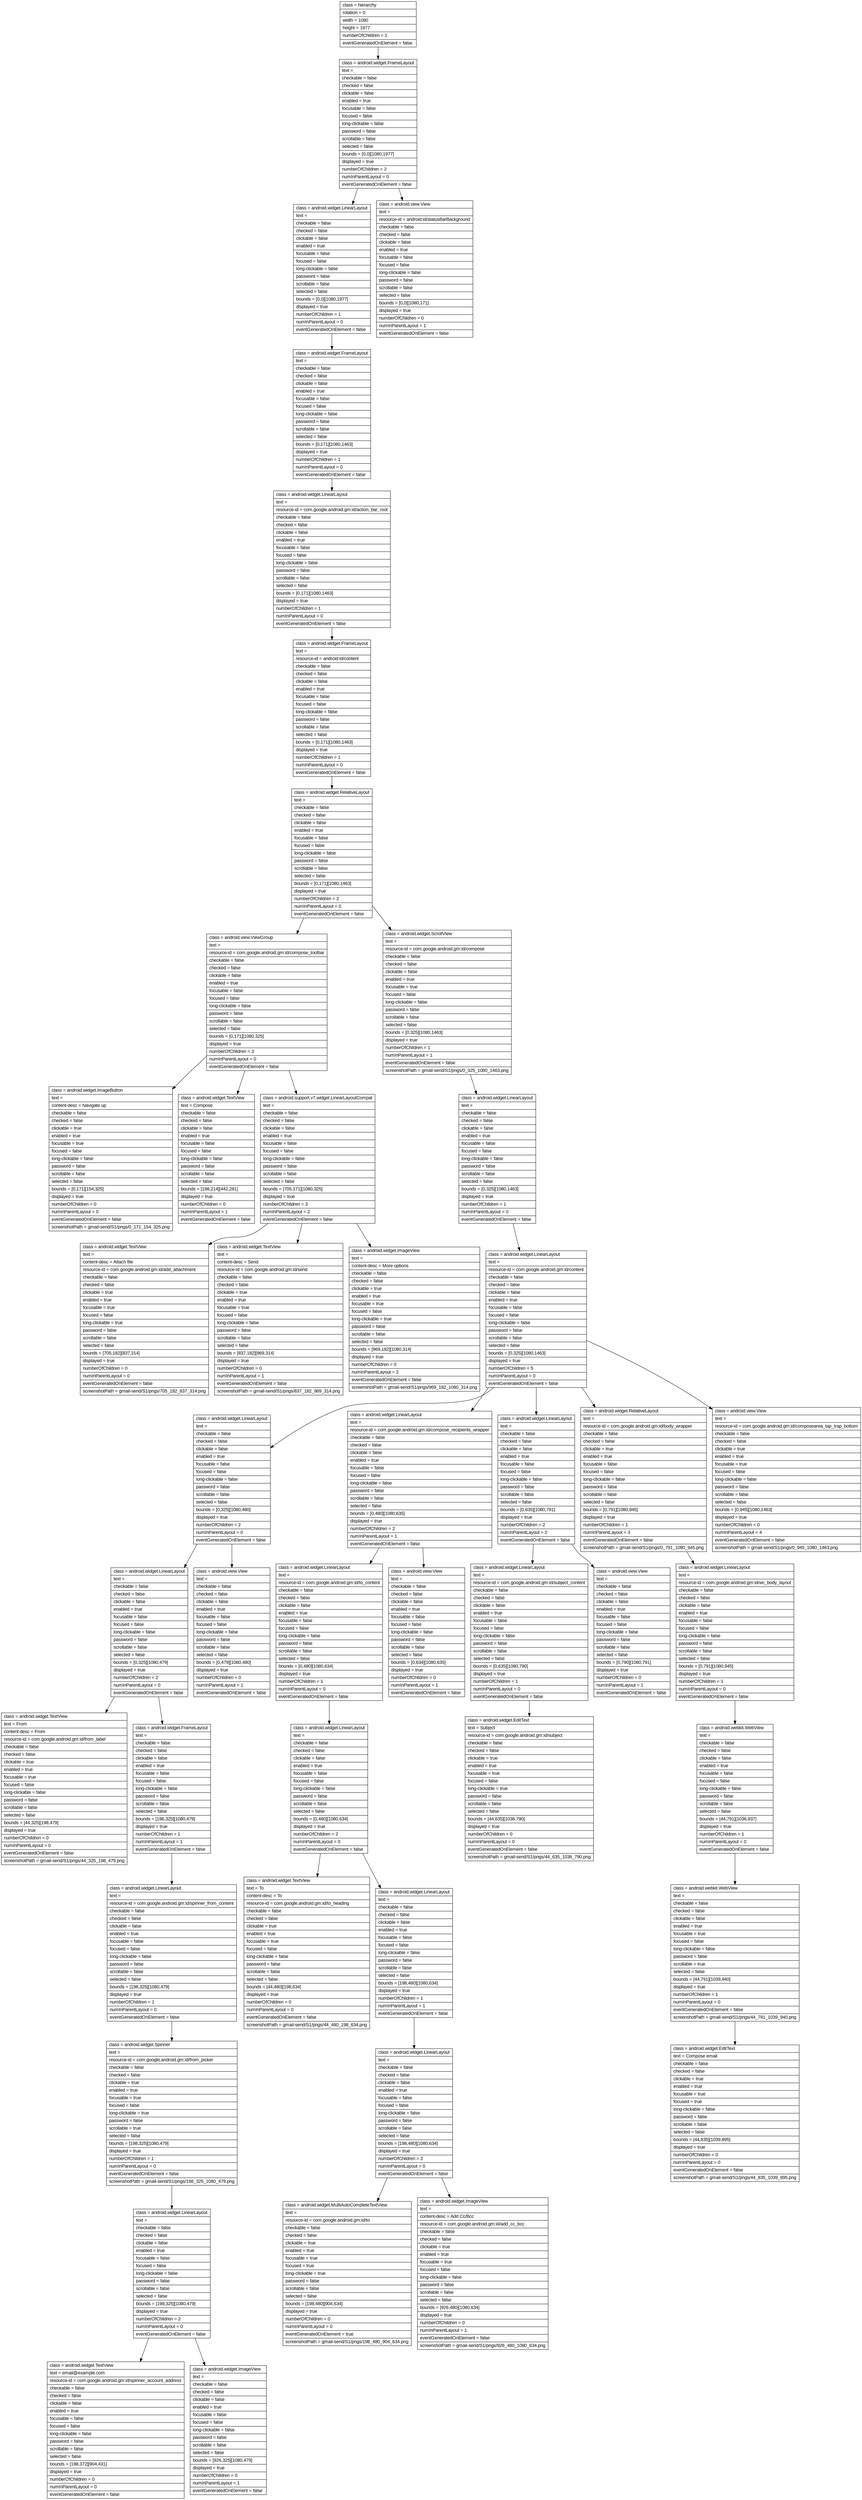 digraph Layout {

	node [shape=record fontname=Arial];

	0	[label="{class = hierarchy\l|rotation = 0\l|width = 1080\l|height = 1977\l|numberOfChildren = 1\l|eventGeneratedOnElement = false \l}"]
	1	[label="{class = android.widget.FrameLayout\l|text = \l|checkable = false\l|checked = false\l|clickable = false\l|enabled = true\l|focusable = false\l|focused = false\l|long-clickable = false\l|password = false\l|scrollable = false\l|selected = false\l|bounds = [0,0][1080,1977]\l|displayed = true\l|numberOfChildren = 2\l|numInParentLayout = 0\l|eventGeneratedOnElement = false \l}"]
	2	[label="{class = android.widget.LinearLayout\l|text = \l|checkable = false\l|checked = false\l|clickable = false\l|enabled = true\l|focusable = false\l|focused = false\l|long-clickable = false\l|password = false\l|scrollable = false\l|selected = false\l|bounds = [0,0][1080,1977]\l|displayed = true\l|numberOfChildren = 1\l|numInParentLayout = 0\l|eventGeneratedOnElement = false \l}"]
	3	[label="{class = android.view.View\l|text = \l|resource-id = android:id/statusBarBackground\l|checkable = false\l|checked = false\l|clickable = false\l|enabled = true\l|focusable = false\l|focused = false\l|long-clickable = false\l|password = false\l|scrollable = false\l|selected = false\l|bounds = [0,0][1080,171]\l|displayed = true\l|numberOfChildren = 0\l|numInParentLayout = 1\l|eventGeneratedOnElement = false \l}"]
	4	[label="{class = android.widget.FrameLayout\l|text = \l|checkable = false\l|checked = false\l|clickable = false\l|enabled = true\l|focusable = false\l|focused = false\l|long-clickable = false\l|password = false\l|scrollable = false\l|selected = false\l|bounds = [0,171][1080,1463]\l|displayed = true\l|numberOfChildren = 1\l|numInParentLayout = 0\l|eventGeneratedOnElement = false \l}"]
	5	[label="{class = android.widget.LinearLayout\l|text = \l|resource-id = com.google.android.gm:id/action_bar_root\l|checkable = false\l|checked = false\l|clickable = false\l|enabled = true\l|focusable = false\l|focused = false\l|long-clickable = false\l|password = false\l|scrollable = false\l|selected = false\l|bounds = [0,171][1080,1463]\l|displayed = true\l|numberOfChildren = 1\l|numInParentLayout = 0\l|eventGeneratedOnElement = false \l}"]
	6	[label="{class = android.widget.FrameLayout\l|text = \l|resource-id = android:id/content\l|checkable = false\l|checked = false\l|clickable = false\l|enabled = true\l|focusable = false\l|focused = false\l|long-clickable = false\l|password = false\l|scrollable = false\l|selected = false\l|bounds = [0,171][1080,1463]\l|displayed = true\l|numberOfChildren = 1\l|numInParentLayout = 0\l|eventGeneratedOnElement = false \l}"]
	7	[label="{class = android.widget.RelativeLayout\l|text = \l|checkable = false\l|checked = false\l|clickable = false\l|enabled = true\l|focusable = false\l|focused = false\l|long-clickable = false\l|password = false\l|scrollable = false\l|selected = false\l|bounds = [0,171][1080,1463]\l|displayed = true\l|numberOfChildren = 2\l|numInParentLayout = 0\l|eventGeneratedOnElement = false \l}"]
	8	[label="{class = android.view.ViewGroup\l|text = \l|resource-id = com.google.android.gm:id/compose_toolbar\l|checkable = false\l|checked = false\l|clickable = false\l|enabled = true\l|focusable = false\l|focused = false\l|long-clickable = false\l|password = false\l|scrollable = false\l|selected = false\l|bounds = [0,171][1080,325]\l|displayed = true\l|numberOfChildren = 3\l|numInParentLayout = 0\l|eventGeneratedOnElement = false \l}"]
	9	[label="{class = android.widget.ScrollView\l|text = \l|resource-id = com.google.android.gm:id/compose\l|checkable = false\l|checked = false\l|clickable = false\l|enabled = true\l|focusable = true\l|focused = false\l|long-clickable = false\l|password = false\l|scrollable = false\l|selected = false\l|bounds = [0,325][1080,1463]\l|displayed = true\l|numberOfChildren = 1\l|numInParentLayout = 1\l|eventGeneratedOnElement = false \l|screenshotPath = gmail-send/S1/pngs/0_325_1080_1463.png\l}"]
	10	[label="{class = android.widget.ImageButton\l|text = \l|content-desc = Navigate up\l|checkable = false\l|checked = false\l|clickable = true\l|enabled = true\l|focusable = true\l|focused = false\l|long-clickable = false\l|password = false\l|scrollable = false\l|selected = false\l|bounds = [0,171][154,325]\l|displayed = true\l|numberOfChildren = 0\l|numInParentLayout = 0\l|eventGeneratedOnElement = false \l|screenshotPath = gmail-send/S1/pngs/0_171_154_325.png\l}"]
	11	[label="{class = android.widget.TextView\l|text = Compose\l|checkable = false\l|checked = false\l|clickable = false\l|enabled = true\l|focusable = false\l|focused = false\l|long-clickable = false\l|password = false\l|scrollable = false\l|selected = false\l|bounds = [198,214][442,281]\l|displayed = true\l|numberOfChildren = 0\l|numInParentLayout = 1\l|eventGeneratedOnElement = false \l}"]
	12	[label="{class = android.support.v7.widget.LinearLayoutCompat\l|text = \l|checkable = false\l|checked = false\l|clickable = false\l|enabled = true\l|focusable = false\l|focused = false\l|long-clickable = false\l|password = false\l|scrollable = false\l|selected = false\l|bounds = [705,171][1080,325]\l|displayed = true\l|numberOfChildren = 3\l|numInParentLayout = 2\l|eventGeneratedOnElement = false \l}"]
	13	[label="{class = android.widget.LinearLayout\l|text = \l|checkable = false\l|checked = false\l|clickable = false\l|enabled = true\l|focusable = false\l|focused = false\l|long-clickable = false\l|password = false\l|scrollable = false\l|selected = false\l|bounds = [0,325][1080,1463]\l|displayed = true\l|numberOfChildren = 1\l|numInParentLayout = 0\l|eventGeneratedOnElement = false \l}"]
	14	[label="{class = android.widget.TextView\l|text = \l|content-desc = Attach file\l|resource-id = com.google.android.gm:id/add_attachment\l|checkable = false\l|checked = false\l|clickable = true\l|enabled = true\l|focusable = true\l|focused = false\l|long-clickable = true\l|password = false\l|scrollable = false\l|selected = false\l|bounds = [705,182][837,314]\l|displayed = true\l|numberOfChildren = 0\l|numInParentLayout = 0\l|eventGeneratedOnElement = false \l|screenshotPath = gmail-send/S1/pngs/705_182_837_314.png\l}"]
	15	[label="{class = android.widget.TextView\l|text = \l|content-desc = Send\l|resource-id = com.google.android.gm:id/send\l|checkable = false\l|checked = false\l|clickable = true\l|enabled = true\l|focusable = true\l|focused = false\l|long-clickable = false\l|password = false\l|scrollable = false\l|selected = false\l|bounds = [837,182][969,314]\l|displayed = true\l|numberOfChildren = 0\l|numInParentLayout = 1\l|eventGeneratedOnElement = false \l|screenshotPath = gmail-send/S1/pngs/837_182_969_314.png\l}"]
	16	[label="{class = android.widget.ImageView\l|text = \l|content-desc = More options\l|checkable = false\l|checked = false\l|clickable = true\l|enabled = true\l|focusable = true\l|focused = false\l|long-clickable = true\l|password = false\l|scrollable = false\l|selected = false\l|bounds = [969,182][1080,314]\l|displayed = true\l|numberOfChildren = 0\l|numInParentLayout = 2\l|eventGeneratedOnElement = false \l|screenshotPath = gmail-send/S1/pngs/969_182_1080_314.png\l}"]
	17	[label="{class = android.widget.LinearLayout\l|text = \l|resource-id = com.google.android.gm:id/content\l|checkable = false\l|checked = false\l|clickable = false\l|enabled = true\l|focusable = false\l|focused = false\l|long-clickable = false\l|password = false\l|scrollable = false\l|selected = false\l|bounds = [0,325][1080,1463]\l|displayed = true\l|numberOfChildren = 5\l|numInParentLayout = 0\l|eventGeneratedOnElement = false \l}"]
	18	[label="{class = android.widget.LinearLayout\l|text = \l|checkable = false\l|checked = false\l|clickable = false\l|enabled = true\l|focusable = false\l|focused = false\l|long-clickable = false\l|password = false\l|scrollable = false\l|selected = false\l|bounds = [0,325][1080,480]\l|displayed = true\l|numberOfChildren = 2\l|numInParentLayout = 0\l|eventGeneratedOnElement = false \l}"]
	19	[label="{class = android.widget.LinearLayout\l|text = \l|resource-id = com.google.android.gm:id/compose_recipients_wrapper\l|checkable = false\l|checked = false\l|clickable = false\l|enabled = true\l|focusable = false\l|focused = false\l|long-clickable = false\l|password = false\l|scrollable = false\l|selected = false\l|bounds = [0,480][1080,635]\l|displayed = true\l|numberOfChildren = 2\l|numInParentLayout = 1\l|eventGeneratedOnElement = false \l}"]
	20	[label="{class = android.widget.LinearLayout\l|text = \l|checkable = false\l|checked = false\l|clickable = false\l|enabled = true\l|focusable = false\l|focused = false\l|long-clickable = false\l|password = false\l|scrollable = false\l|selected = false\l|bounds = [0,635][1080,791]\l|displayed = true\l|numberOfChildren = 2\l|numInParentLayout = 2\l|eventGeneratedOnElement = false \l}"]
	21	[label="{class = android.widget.RelativeLayout\l|text = \l|resource-id = com.google.android.gm:id/body_wrapper\l|checkable = false\l|checked = false\l|clickable = true\l|enabled = true\l|focusable = false\l|focused = false\l|long-clickable = false\l|password = false\l|scrollable = false\l|selected = false\l|bounds = [0,791][1080,945]\l|displayed = true\l|numberOfChildren = 1\l|numInParentLayout = 3\l|eventGeneratedOnElement = false \l|screenshotPath = gmail-send/S1/pngs/0_791_1080_945.png\l}"]
	22	[label="{class = android.view.View\l|text = \l|resource-id = com.google.android.gm:id/composearea_tap_trap_bottom\l|checkable = false\l|checked = false\l|clickable = true\l|enabled = true\l|focusable = true\l|focused = false\l|long-clickable = false\l|password = false\l|scrollable = false\l|selected = false\l|bounds = [0,945][1080,1463]\l|displayed = true\l|numberOfChildren = 0\l|numInParentLayout = 4\l|eventGeneratedOnElement = false \l|screenshotPath = gmail-send/S1/pngs/0_945_1080_1463.png\l}"]
	23	[label="{class = android.widget.LinearLayout\l|text = \l|checkable = false\l|checked = false\l|clickable = false\l|enabled = true\l|focusable = false\l|focused = false\l|long-clickable = false\l|password = false\l|scrollable = false\l|selected = false\l|bounds = [0,325][1080,479]\l|displayed = true\l|numberOfChildren = 2\l|numInParentLayout = 0\l|eventGeneratedOnElement = false \l}"]
	24	[label="{class = android.view.View\l|text = \l|checkable = false\l|checked = false\l|clickable = false\l|enabled = true\l|focusable = false\l|focused = false\l|long-clickable = false\l|password = false\l|scrollable = false\l|selected = false\l|bounds = [0,479][1080,480]\l|displayed = true\l|numberOfChildren = 0\l|numInParentLayout = 1\l|eventGeneratedOnElement = false \l}"]
	25	[label="{class = android.widget.LinearLayout\l|text = \l|resource-id = com.google.android.gm:id/to_content\l|checkable = false\l|checked = false\l|clickable = false\l|enabled = true\l|focusable = false\l|focused = false\l|long-clickable = false\l|password = false\l|scrollable = false\l|selected = false\l|bounds = [0,480][1080,634]\l|displayed = true\l|numberOfChildren = 1\l|numInParentLayout = 0\l|eventGeneratedOnElement = false \l}"]
	26	[label="{class = android.view.View\l|text = \l|checkable = false\l|checked = false\l|clickable = false\l|enabled = true\l|focusable = false\l|focused = false\l|long-clickable = false\l|password = false\l|scrollable = false\l|selected = false\l|bounds = [0,634][1080,635]\l|displayed = true\l|numberOfChildren = 0\l|numInParentLayout = 1\l|eventGeneratedOnElement = false \l}"]
	27	[label="{class = android.widget.LinearLayout\l|text = \l|resource-id = com.google.android.gm:id/subject_content\l|checkable = false\l|checked = false\l|clickable = false\l|enabled = true\l|focusable = false\l|focused = false\l|long-clickable = false\l|password = false\l|scrollable = false\l|selected = false\l|bounds = [0,635][1080,790]\l|displayed = true\l|numberOfChildren = 1\l|numInParentLayout = 0\l|eventGeneratedOnElement = false \l}"]
	28	[label="{class = android.view.View\l|text = \l|checkable = false\l|checked = false\l|clickable = false\l|enabled = true\l|focusable = false\l|focused = false\l|long-clickable = false\l|password = false\l|scrollable = false\l|selected = false\l|bounds = [0,790][1080,791]\l|displayed = true\l|numberOfChildren = 0\l|numInParentLayout = 1\l|eventGeneratedOnElement = false \l}"]
	29	[label="{class = android.widget.LinearLayout\l|text = \l|resource-id = com.google.android.gm:id/wc_body_layout\l|checkable = false\l|checked = false\l|clickable = false\l|enabled = true\l|focusable = false\l|focused = false\l|long-clickable = false\l|password = false\l|scrollable = false\l|selected = false\l|bounds = [0,791][1080,945]\l|displayed = true\l|numberOfChildren = 1\l|numInParentLayout = 0\l|eventGeneratedOnElement = false \l}"]
	30	[label="{class = android.widget.TextView\l|text = From\l|content-desc = From\l|resource-id = com.google.android.gm:id/from_label\l|checkable = false\l|checked = false\l|clickable = true\l|enabled = true\l|focusable = true\l|focused = false\l|long-clickable = false\l|password = false\l|scrollable = false\l|selected = false\l|bounds = [44,325][198,479]\l|displayed = true\l|numberOfChildren = 0\l|numInParentLayout = 0\l|eventGeneratedOnElement = false \l|screenshotPath = gmail-send/S1/pngs/44_325_198_479.png\l}"]
	31	[label="{class = android.widget.FrameLayout\l|text = \l|checkable = false\l|checked = false\l|clickable = false\l|enabled = true\l|focusable = false\l|focused = false\l|long-clickable = false\l|password = false\l|scrollable = false\l|selected = false\l|bounds = [198,325][1080,479]\l|displayed = true\l|numberOfChildren = 1\l|numInParentLayout = 1\l|eventGeneratedOnElement = false \l}"]
	32	[label="{class = android.widget.LinearLayout\l|text = \l|checkable = false\l|checked = false\l|clickable = false\l|enabled = true\l|focusable = false\l|focused = false\l|long-clickable = false\l|password = false\l|scrollable = false\l|selected = false\l|bounds = [0,480][1080,634]\l|displayed = true\l|numberOfChildren = 2\l|numInParentLayout = 0\l|eventGeneratedOnElement = false \l}"]
	33	[label="{class = android.widget.EditText\l|text = Subject\l|resource-id = com.google.android.gm:id/subject\l|checkable = false\l|checked = false\l|clickable = true\l|enabled = true\l|focusable = true\l|focused = false\l|long-clickable = true\l|password = false\l|scrollable = false\l|selected = false\l|bounds = [44,635][1036,790]\l|displayed = true\l|numberOfChildren = 0\l|numInParentLayout = 0\l|eventGeneratedOnElement = false \l|screenshotPath = gmail-send/S1/pngs/44_635_1036_790.png\l}"]
	34	[label="{class = android.webkit.WebView\l|text = \l|checkable = false\l|checked = false\l|clickable = false\l|enabled = true\l|focusable = false\l|focused = false\l|long-clickable = false\l|password = false\l|scrollable = false\l|selected = false\l|bounds = [44,791][1036,937]\l|displayed = true\l|numberOfChildren = 1\l|numInParentLayout = 0\l|eventGeneratedOnElement = false \l}"]
	35	[label="{class = android.widget.LinearLayout\l|text = \l|resource-id = com.google.android.gm:id/spinner_from_content\l|checkable = false\l|checked = false\l|clickable = false\l|enabled = true\l|focusable = false\l|focused = false\l|long-clickable = false\l|password = false\l|scrollable = false\l|selected = false\l|bounds = [198,325][1080,479]\l|displayed = true\l|numberOfChildren = 1\l|numInParentLayout = 0\l|eventGeneratedOnElement = false \l}"]
	36	[label="{class = android.widget.TextView\l|text = To\l|content-desc = To\l|resource-id = com.google.android.gm:id/to_heading\l|checkable = false\l|checked = false\l|clickable = true\l|enabled = true\l|focusable = true\l|focused = false\l|long-clickable = false\l|password = false\l|scrollable = false\l|selected = false\l|bounds = [44,480][198,634]\l|displayed = true\l|numberOfChildren = 0\l|numInParentLayout = 0\l|eventGeneratedOnElement = false \l|screenshotPath = gmail-send/S1/pngs/44_480_198_634.png\l}"]
	37	[label="{class = android.widget.LinearLayout\l|text = \l|checkable = false\l|checked = false\l|clickable = false\l|enabled = true\l|focusable = false\l|focused = false\l|long-clickable = false\l|password = false\l|scrollable = false\l|selected = false\l|bounds = [198,480][1080,634]\l|displayed = true\l|numberOfChildren = 1\l|numInParentLayout = 1\l|eventGeneratedOnElement = false \l}"]
	38	[label="{class = android.webkit.WebView\l|text = \l|checkable = false\l|checked = false\l|clickable = false\l|enabled = true\l|focusable = true\l|focused = false\l|long-clickable = false\l|password = false\l|scrollable = true\l|selected = false\l|bounds = [44,791][1039,940]\l|displayed = true\l|numberOfChildren = 1\l|numInParentLayout = 0\l|eventGeneratedOnElement = false \l|screenshotPath = gmail-send/S1/pngs/44_791_1039_940.png\l}"]
	39	[label="{class = android.widget.Spinner\l|text = \l|resource-id = com.google.android.gm:id/from_picker\l|checkable = false\l|checked = false\l|clickable = true\l|enabled = true\l|focusable = true\l|focused = false\l|long-clickable = true\l|password = false\l|scrollable = true\l|selected = false\l|bounds = [198,325][1080,479]\l|displayed = true\l|numberOfChildren = 1\l|numInParentLayout = 0\l|eventGeneratedOnElement = false \l|screenshotPath = gmail-send/S1/pngs/198_325_1080_479.png\l}"]
	40	[label="{class = android.widget.LinearLayout\l|text = \l|checkable = false\l|checked = false\l|clickable = false\l|enabled = true\l|focusable = false\l|focused = false\l|long-clickable = false\l|password = false\l|scrollable = false\l|selected = false\l|bounds = [198,480][1080,634]\l|displayed = true\l|numberOfChildren = 2\l|numInParentLayout = 0\l|eventGeneratedOnElement = false \l}"]
	41	[label="{class = android.widget.EditText\l|text = Compose email\l|checkable = false\l|checked = false\l|clickable = true\l|enabled = true\l|focusable = true\l|focused = true\l|long-clickable = false\l|password = false\l|scrollable = false\l|selected = false\l|bounds = [44,835][1039,895]\l|displayed = true\l|numberOfChildren = 0\l|numInParentLayout = 0\l|eventGeneratedOnElement = false \l|screenshotPath = gmail-send/S1/pngs/44_835_1039_895.png\l}"]
	42	[label="{class = android.widget.LinearLayout\l|text = \l|checkable = false\l|checked = false\l|clickable = false\l|enabled = true\l|focusable = false\l|focused = false\l|long-clickable = false\l|password = false\l|scrollable = false\l|selected = false\l|bounds = [198,325][1080,479]\l|displayed = true\l|numberOfChildren = 2\l|numInParentLayout = 0\l|eventGeneratedOnElement = false \l}"]
	43	[label="{class = android.widget.MultiAutoCompleteTextView\l|text = \l|resource-id = com.google.android.gm:id/to\l|checkable = false\l|checked = false\l|clickable = true\l|enabled = true\l|focusable = true\l|focused = true\l|long-clickable = true\l|password = false\l|scrollable = false\l|selected = false\l|bounds = [198,480][904,634]\l|displayed = true\l|numberOfChildren = 0\l|numInParentLayout = 0\l|eventGeneratedOnElement = true \l|screenshotPath = gmail-send/S1/pngs/198_480_904_634.png\l}"]
	44	[label="{class = android.widget.ImageView\l|text = \l|content-desc = Add Cc/Bcc\l|resource-id = com.google.android.gm:id/add_cc_bcc\l|checkable = false\l|checked = false\l|clickable = true\l|enabled = true\l|focusable = true\l|focused = false\l|long-clickable = false\l|password = false\l|scrollable = false\l|selected = false\l|bounds = [926,480][1080,634]\l|displayed = true\l|numberOfChildren = 0\l|numInParentLayout = 1\l|eventGeneratedOnElement = false \l|screenshotPath = gmail-send/S1/pngs/926_480_1080_634.png\l}"]
	45	[label="{class = android.widget.TextView\l|text = email@example.com\l|resource-id = com.google.android.gm:id/spinner_account_address\l|checkable = false\l|checked = false\l|clickable = false\l|enabled = true\l|focusable = false\l|focused = false\l|long-clickable = false\l|password = false\l|scrollable = false\l|selected = false\l|bounds = [198,372][904,431]\l|displayed = true\l|numberOfChildren = 0\l|numInParentLayout = 0\l|eventGeneratedOnElement = false \l}"]
	46	[label="{class = android.widget.ImageView\l|text = \l|checkable = false\l|checked = false\l|clickable = false\l|enabled = true\l|focusable = false\l|focused = false\l|long-clickable = false\l|password = false\l|scrollable = false\l|selected = false\l|bounds = [926,325][1080,479]\l|displayed = true\l|numberOfChildren = 0\l|numInParentLayout = 1\l|eventGeneratedOnElement = false \l}"]


	0 -> 1
	1 -> 2
	1 -> 3
	2 -> 4
	4 -> 5
	5 -> 6
	6 -> 7
	7 -> 8
	7 -> 9
	8 -> 10
	8 -> 11
	8 -> 12
	9 -> 13
	12 -> 14
	12 -> 15
	12 -> 16
	13 -> 17
	17 -> 18
	17 -> 19
	17 -> 20
	17 -> 21
	17 -> 22
	18 -> 23
	18 -> 24
	19 -> 25
	19 -> 26
	20 -> 27
	20 -> 28
	21 -> 29
	23 -> 30
	23 -> 31
	25 -> 32
	27 -> 33
	29 -> 34
	31 -> 35
	32 -> 36
	32 -> 37
	34 -> 38
	35 -> 39
	37 -> 40
	38 -> 41
	39 -> 42
	40 -> 43
	40 -> 44
	42 -> 45
	42 -> 46


}